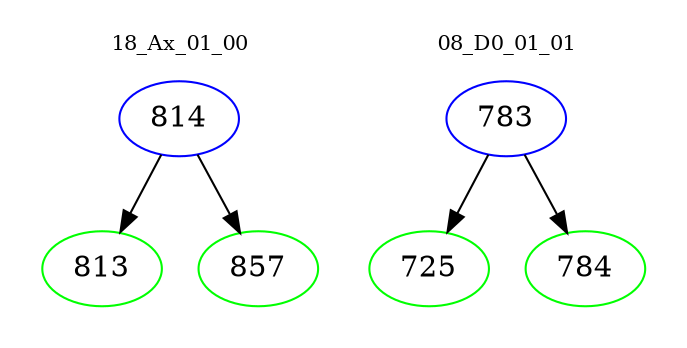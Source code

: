 digraph{
subgraph cluster_0 {
color = white
label = "18_Ax_01_00";
fontsize=10;
T0_814 [label="814", color="blue"]
T0_814 -> T0_813 [color="black"]
T0_813 [label="813", color="green"]
T0_814 -> T0_857 [color="black"]
T0_857 [label="857", color="green"]
}
subgraph cluster_1 {
color = white
label = "08_D0_01_01";
fontsize=10;
T1_783 [label="783", color="blue"]
T1_783 -> T1_725 [color="black"]
T1_725 [label="725", color="green"]
T1_783 -> T1_784 [color="black"]
T1_784 [label="784", color="green"]
}
}
